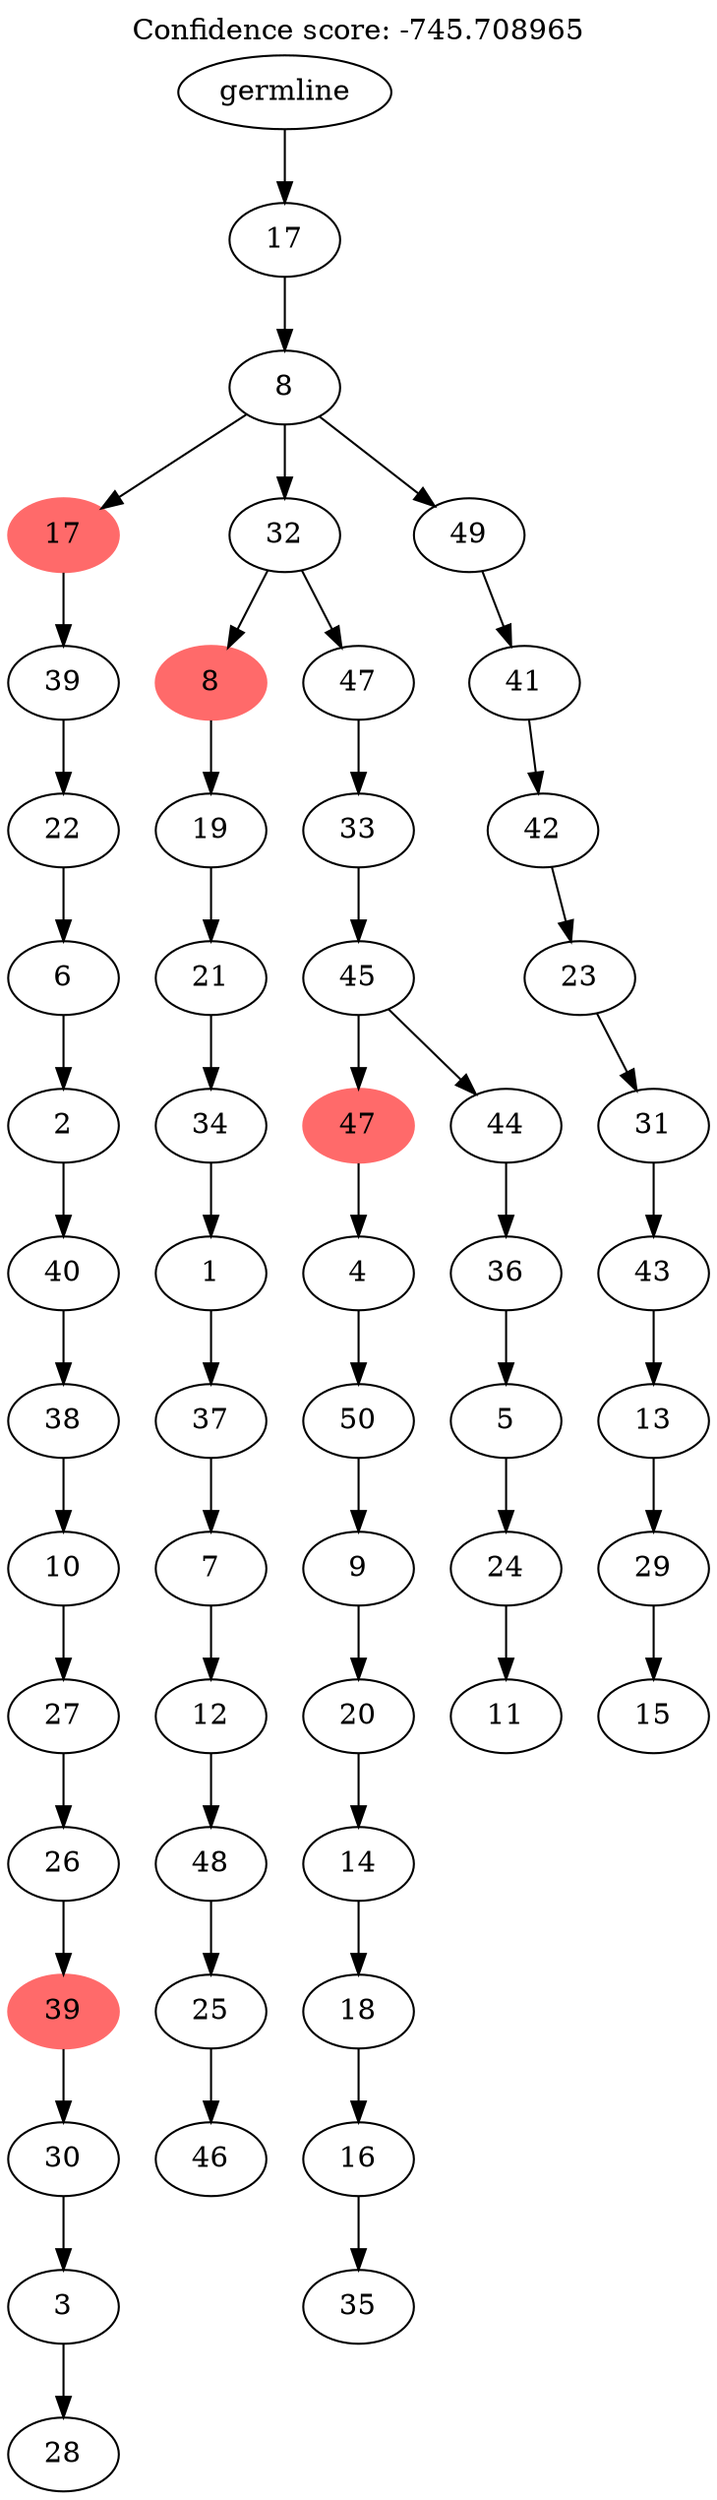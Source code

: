 digraph g {
	"53" -> "54";
	"54" [label="28"];
	"52" -> "53";
	"53" [label="3"];
	"51" -> "52";
	"52" [label="30"];
	"50" -> "51";
	"51" [color=indianred1, style=filled, label="39"];
	"49" -> "50";
	"50" [label="26"];
	"48" -> "49";
	"49" [label="27"];
	"47" -> "48";
	"48" [label="10"];
	"46" -> "47";
	"47" [label="38"];
	"45" -> "46";
	"46" [label="40"];
	"44" -> "45";
	"45" [label="2"];
	"43" -> "44";
	"44" [label="6"];
	"42" -> "43";
	"43" [label="22"];
	"41" -> "42";
	"42" [label="39"];
	"39" -> "40";
	"40" [label="46"];
	"38" -> "39";
	"39" [label="25"];
	"37" -> "38";
	"38" [label="48"];
	"36" -> "37";
	"37" [label="12"];
	"35" -> "36";
	"36" [label="7"];
	"34" -> "35";
	"35" [label="37"];
	"33" -> "34";
	"34" [label="1"];
	"32" -> "33";
	"33" [label="34"];
	"31" -> "32";
	"32" [label="21"];
	"30" -> "31";
	"31" [label="19"];
	"28" -> "29";
	"29" [label="35"];
	"27" -> "28";
	"28" [label="16"];
	"26" -> "27";
	"27" [label="18"];
	"25" -> "26";
	"26" [label="14"];
	"24" -> "25";
	"25" [label="20"];
	"23" -> "24";
	"24" [label="9"];
	"22" -> "23";
	"23" [label="50"];
	"21" -> "22";
	"22" [label="4"];
	"19" -> "20";
	"20" [label="11"];
	"18" -> "19";
	"19" [label="24"];
	"17" -> "18";
	"18" [label="5"];
	"16" -> "17";
	"17" [label="36"];
	"15" -> "16";
	"16" [label="44"];
	"15" -> "21";
	"21" [color=indianred1, style=filled, label="47"];
	"14" -> "15";
	"15" [label="45"];
	"13" -> "14";
	"14" [label="33"];
	"12" -> "13";
	"13" [label="47"];
	"12" -> "30";
	"30" [color=indianred1, style=filled, label="8"];
	"10" -> "11";
	"11" [label="15"];
	"9" -> "10";
	"10" [label="29"];
	"8" -> "9";
	"9" [label="13"];
	"7" -> "8";
	"8" [label="43"];
	"6" -> "7";
	"7" [label="31"];
	"5" -> "6";
	"6" [label="23"];
	"4" -> "5";
	"5" [label="42"];
	"3" -> "4";
	"4" [label="41"];
	"2" -> "3";
	"3" [label="49"];
	"2" -> "12";
	"12" [label="32"];
	"2" -> "41";
	"41" [color=indianred1, style=filled, label="17"];
	"1" -> "2";
	"2" [label="8"];
	"0" -> "1";
	"1" [label="17"];
	"0" [label="germline"];
	labelloc="t";
	label="Confidence score: -745.708965";
}
